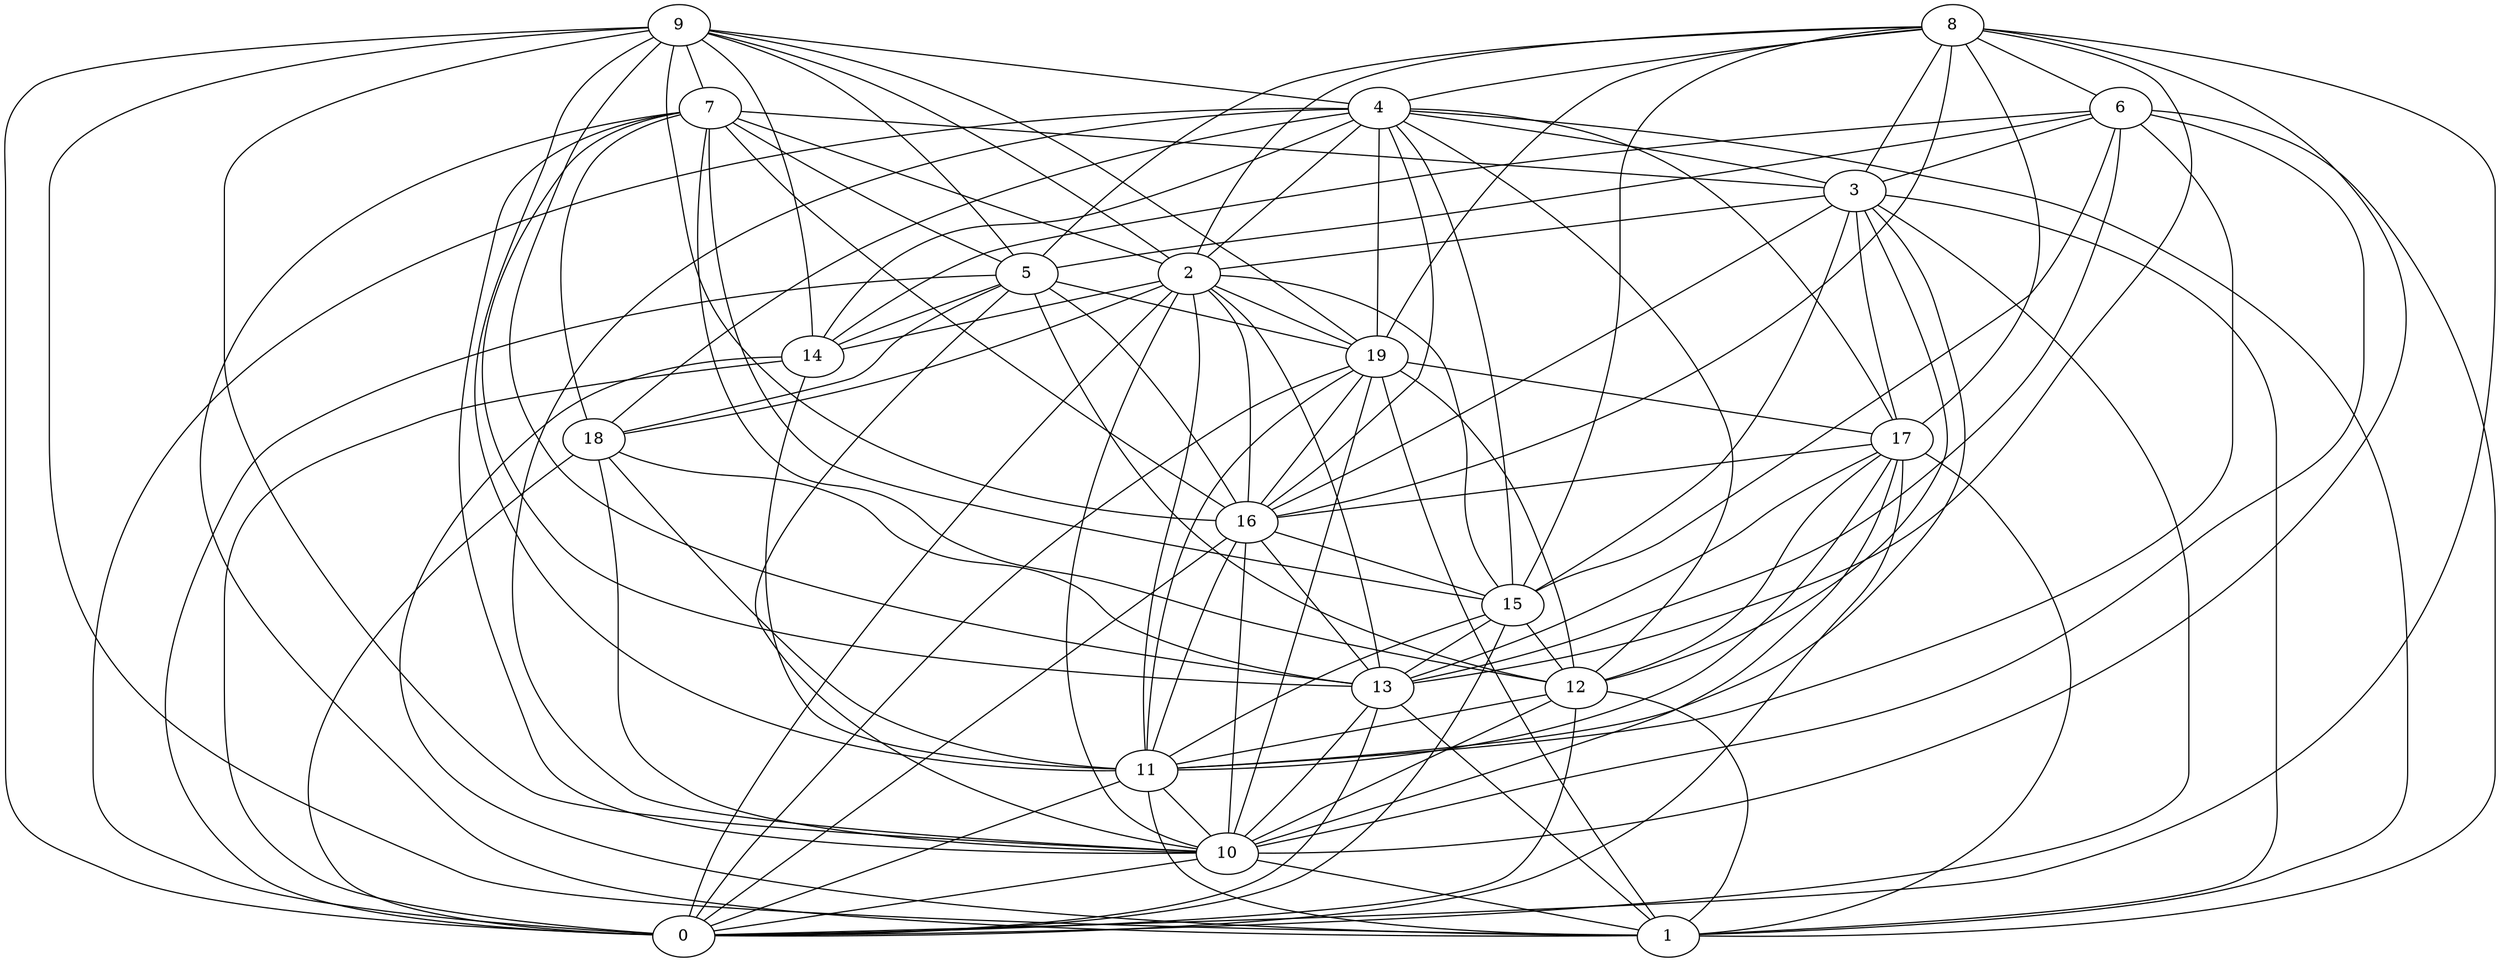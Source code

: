 digraph GG_graph {

subgraph G_graph {
edge [color = black]
"12" -> "0" [dir = none]
"16" -> "0" [dir = none]
"16" -> "15" [dir = none]
"16" -> "13" [dir = none]
"3" -> "2" [dir = none]
"3" -> "12" [dir = none]
"3" -> "11" [dir = none]
"3" -> "0" [dir = none]
"3" -> "17" [dir = none]
"2" -> "0" [dir = none]
"2" -> "11" [dir = none]
"4" -> "16" [dir = none]
"4" -> "2" [dir = none]
"4" -> "19" [dir = none]
"4" -> "10" [dir = none]
"4" -> "15" [dir = none]
"9" -> "5" [dir = none]
"9" -> "2" [dir = none]
"9" -> "19" [dir = none]
"9" -> "16" [dir = none]
"14" -> "1" [dir = none]
"14" -> "11" [dir = none]
"19" -> "12" [dir = none]
"19" -> "1" [dir = none]
"19" -> "10" [dir = none]
"19" -> "16" [dir = none]
"6" -> "11" [dir = none]
"6" -> "14" [dir = none]
"6" -> "10" [dir = none]
"6" -> "15" [dir = none]
"6" -> "5" [dir = none]
"6" -> "1" [dir = none]
"8" -> "2" [dir = none]
"8" -> "17" [dir = none]
"8" -> "0" [dir = none]
"8" -> "10" [dir = none]
"8" -> "13" [dir = none]
"8" -> "5" [dir = none]
"8" -> "6" [dir = none]
"5" -> "12" [dir = none]
"5" -> "14" [dir = none]
"5" -> "16" [dir = none]
"18" -> "11" [dir = none]
"18" -> "13" [dir = none]
"18" -> "0" [dir = none]
"18" -> "10" [dir = none]
"15" -> "0" [dir = none]
"15" -> "12" [dir = none]
"15" -> "13" [dir = none]
"15" -> "11" [dir = none]
"13" -> "0" [dir = none]
"13" -> "10" [dir = none]
"7" -> "5" [dir = none]
"7" -> "3" [dir = none]
"7" -> "18" [dir = none]
"17" -> "13" [dir = none]
"17" -> "1" [dir = none]
"2" -> "18" [dir = none]
"19" -> "11" [dir = none]
"6" -> "3" [dir = none]
"5" -> "19" [dir = none]
"11" -> "1" [dir = none]
"17" -> "0" [dir = none]
"9" -> "7" [dir = none]
"9" -> "0" [dir = none]
"12" -> "10" [dir = none]
"3" -> "1" [dir = none]
"3" -> "16" [dir = none]
"12" -> "1" [dir = none]
"2" -> "13" [dir = none]
"2" -> "10" [dir = none]
"8" -> "3" [dir = none]
"16" -> "11" [dir = none]
"7" -> "16" [dir = none]
"12" -> "11" [dir = none]
"4" -> "0" [dir = none]
"9" -> "14" [dir = none]
"4" -> "14" [dir = none]
"7" -> "12" [dir = none]
"4" -> "18" [dir = none]
"8" -> "4" [dir = none]
"8" -> "15" [dir = none]
"16" -> "10" [dir = none]
"11" -> "0" [dir = none]
"4" -> "17" [dir = none]
"9" -> "13" [dir = none]
"8" -> "19" [dir = none]
"9" -> "10" [dir = none]
"7" -> "13" [dir = none]
"7" -> "10" [dir = none]
"7" -> "2" [dir = none]
"2" -> "16" [dir = none]
"7" -> "1" [dir = none]
"4" -> "1" [dir = none]
"17" -> "10" [dir = none]
"17" -> "11" [dir = none]
"19" -> "0" [dir = none]
"19" -> "17" [dir = none]
"5" -> "0" [dir = none]
"13" -> "1" [dir = none]
"7" -> "15" [dir = none]
"9" -> "11" [dir = none]
"4" -> "3" [dir = none]
"6" -> "13" [dir = none]
"14" -> "0" [dir = none]
"11" -> "10" [dir = none]
"9" -> "4" [dir = none]
"10" -> "0" [dir = none]
"2" -> "19" [dir = none]
"5" -> "18" [dir = none]
"17" -> "16" [dir = none]
"4" -> "12" [dir = none]
"9" -> "1" [dir = none]
"5" -> "10" [dir = none]
"17" -> "12" [dir = none]
"3" -> "15" [dir = none]
"2" -> "15" [dir = none]
"2" -> "14" [dir = none]
"10" -> "1" [dir = none]
"8" -> "16" [dir = none]
}

}
